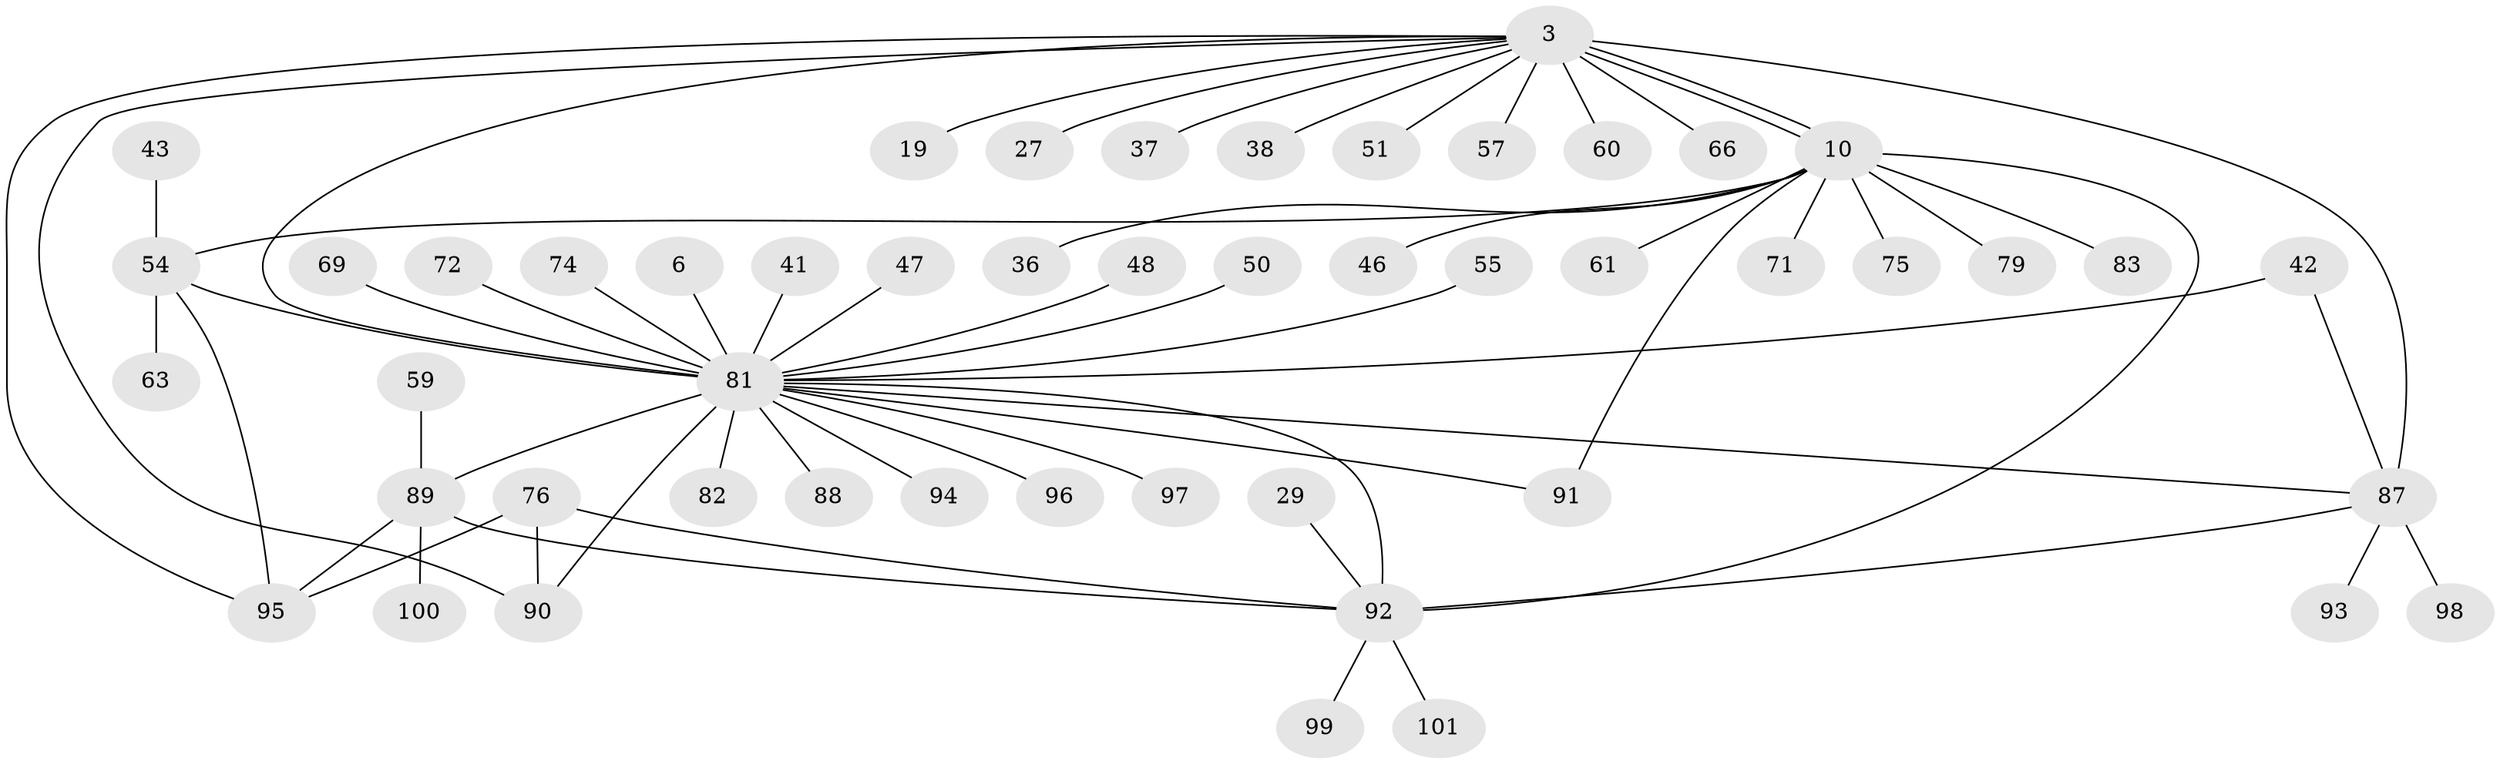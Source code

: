 // original degree distribution, {8: 0.019801980198019802, 23: 0.009900990099009901, 21: 0.009900990099009901, 2: 0.25742574257425743, 1: 0.46534653465346537, 4: 0.0594059405940594, 16: 0.009900990099009901, 9: 0.009900990099009901, 3: 0.09900990099009901, 5: 0.0297029702970297, 7: 0.0297029702970297}
// Generated by graph-tools (version 1.1) at 2025/02/03/05/25 17:02:38]
// undirected, 50 vertices, 62 edges
graph export_dot {
graph [start="1"]
  node [color=gray90,style=filled];
  3;
  6;
  10 [super="+1"];
  19;
  27;
  29;
  36;
  37;
  38;
  41;
  42 [super="+35+28"];
  43;
  46;
  47;
  48;
  50;
  51;
  54 [super="+30+52+45"];
  55;
  57;
  59;
  60 [super="+12"];
  61;
  63;
  66;
  69 [super="+21"];
  71;
  72;
  74;
  75 [super="+13"];
  76 [super="+53"];
  79;
  81 [super="+9"];
  82;
  83;
  87 [super="+34+77+78+70"];
  88;
  89 [super="+58+80"];
  90 [super="+86"];
  91 [super="+64"];
  92 [super="+67+85+32"];
  93;
  94;
  95 [super="+62+84"];
  96;
  97;
  98;
  99;
  100;
  101 [super="+39"];
  3 -- 10 [weight=2];
  3 -- 10;
  3 -- 19;
  3 -- 27;
  3 -- 37;
  3 -- 38;
  3 -- 51;
  3 -- 57;
  3 -- 66;
  3 -- 81 [weight=3];
  3 -- 87 [weight=6];
  3 -- 95;
  3 -- 60;
  3 -- 90;
  6 -- 81;
  10 -- 36;
  10 -- 46;
  10 -- 79;
  10 -- 83;
  10 -- 92 [weight=2];
  10 -- 61;
  10 -- 71;
  10 -- 75;
  10 -- 54;
  10 -- 91;
  29 -- 92;
  41 -- 81;
  42 -- 87;
  42 -- 81 [weight=3];
  43 -- 54;
  47 -- 81;
  48 -- 81;
  50 -- 81;
  54 -- 95;
  54 -- 63;
  54 -- 81 [weight=4];
  55 -- 81;
  59 -- 89;
  69 -- 81;
  72 -- 81;
  74 -- 81;
  76 -- 92 [weight=2];
  76 -- 95;
  76 -- 90;
  81 -- 82;
  81 -- 87;
  81 -- 88;
  81 -- 89 [weight=3];
  81 -- 90;
  81 -- 91;
  81 -- 92 [weight=2];
  81 -- 94;
  81 -- 96;
  81 -- 97;
  87 -- 98;
  87 -- 93;
  87 -- 92 [weight=2];
  89 -- 100;
  89 -- 92;
  89 -- 95;
  92 -- 99;
  92 -- 101;
}
